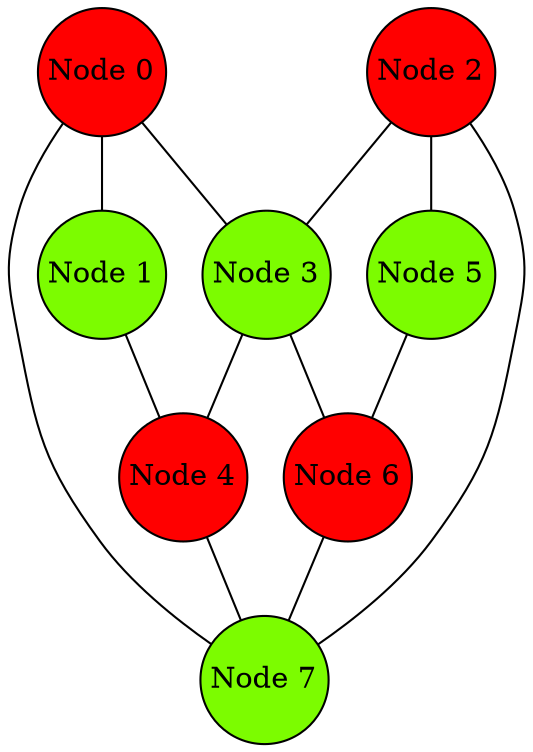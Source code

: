 digraph HelloGraph {
	node [shape="circle", style="filled", margin="0.01"];
	edge [dir="none"];

	"Node 0" [fillcolor="red"]
	"Node 1" [fillcolor="lawngreen"]
	"Node 2" [fillcolor="red"]
	"Node 3" [fillcolor="lawngreen"]
	"Node 4" [fillcolor="red"]
	"Node 5" [fillcolor="lawngreen"]
	"Node 6" [fillcolor="red"]
	"Node 7" [fillcolor="lawngreen"]

	"Node 0" -> "Node 1";
	"Node 0" -> "Node 3";
	"Node 0" -> "Node 7";
	"Node 1" -> "Node 4";
	"Node 2" -> "Node 3";
	"Node 2" -> "Node 5";
	"Node 2" -> "Node 7";
	"Node 3" -> "Node 4";
	"Node 3" -> "Node 6";
	"Node 4" -> "Node 7";
	"Node 5" -> "Node 6";
	"Node 6" -> "Node 7";
}

